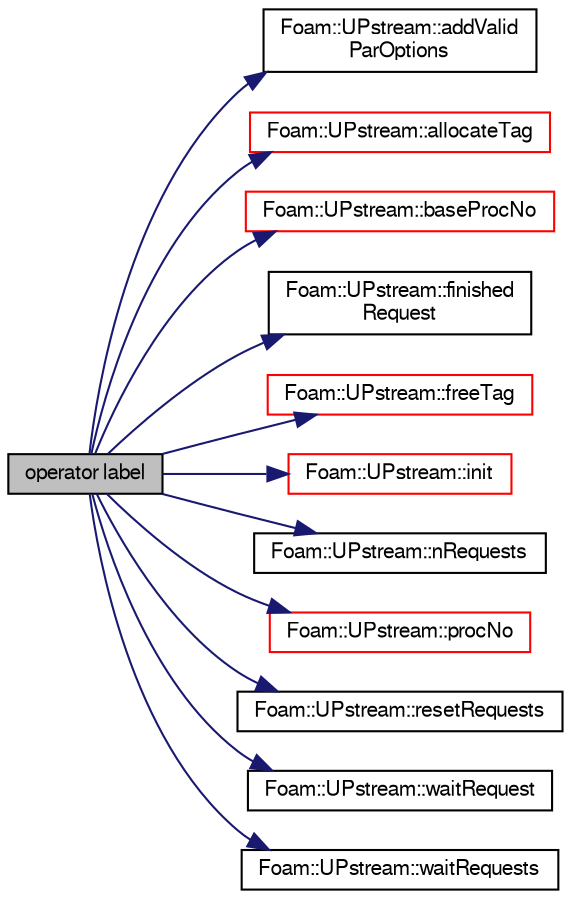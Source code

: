 digraph "operator label"
{
  bgcolor="transparent";
  edge [fontname="FreeSans",fontsize="10",labelfontname="FreeSans",labelfontsize="10"];
  node [fontname="FreeSans",fontsize="10",shape=record];
  rankdir="LR";
  Node7 [label="operator label",height=0.2,width=0.4,color="black", fillcolor="grey75", style="filled", fontcolor="black"];
  Node7 -> Node8 [color="midnightblue",fontsize="10",style="solid",fontname="FreeSans"];
  Node8 [label="Foam::UPstream::addValid\lParOptions",height=0.2,width=0.4,color="black",URL="$a26270.html#aba30856e8cc78af97169ed2ccdff5872",tooltip="Add the valid option this type of communications library. "];
  Node7 -> Node9 [color="midnightblue",fontsize="10",style="solid",fontname="FreeSans"];
  Node9 [label="Foam::UPstream::allocateTag",height=0.2,width=0.4,color="red",URL="$a26270.html#a32048e7bef7b8e70bc17a9b5f713895e"];
  Node7 -> Node13 [color="midnightblue",fontsize="10",style="solid",fontname="FreeSans"];
  Node13 [label="Foam::UPstream::baseProcNo",height=0.2,width=0.4,color="red",URL="$a26270.html#afd48a2b11255cc392b5873ea401c8884",tooltip="Return physical processor number (i.e. processor number in. "];
  Node7 -> Node16 [color="midnightblue",fontsize="10",style="solid",fontname="FreeSans"];
  Node16 [label="Foam::UPstream::finished\lRequest",height=0.2,width=0.4,color="black",URL="$a26270.html#af83c5858589ee3e608e246f51e5c42c4",tooltip="Non-blocking comms: has request i finished? "];
  Node7 -> Node17 [color="midnightblue",fontsize="10",style="solid",fontname="FreeSans"];
  Node17 [label="Foam::UPstream::freeTag",height=0.2,width=0.4,color="red",URL="$a26270.html#a29750ed7ceb31247fab2d775f7648d5f"];
  Node7 -> Node19 [color="midnightblue",fontsize="10",style="solid",fontname="FreeSans"];
  Node19 [label="Foam::UPstream::init",height=0.2,width=0.4,color="red",URL="$a26270.html#afa5991a9f9d22c60c47ef8c40446a592",tooltip="Initialisation function called from main. "];
  Node7 -> Node65 [color="midnightblue",fontsize="10",style="solid",fontname="FreeSans"];
  Node65 [label="Foam::UPstream::nRequests",height=0.2,width=0.4,color="black",URL="$a26270.html#a85d3ef750354c4fb119608680f4e857f",tooltip="Get number of outstanding requests. "];
  Node7 -> Node66 [color="midnightblue",fontsize="10",style="solid",fontname="FreeSans"];
  Node66 [label="Foam::UPstream::procNo",height=0.2,width=0.4,color="red",URL="$a26270.html#adc4776d6ba38665de347cab63bd34cb7",tooltip="Return processor number in communicator (given physical processor. "];
  Node7 -> Node68 [color="midnightblue",fontsize="10",style="solid",fontname="FreeSans"];
  Node68 [label="Foam::UPstream::resetRequests",height=0.2,width=0.4,color="black",URL="$a26270.html#ac48fba3a527f475e9c98aa1e0ef4d20d",tooltip="Truncate number of outstanding requests. "];
  Node7 -> Node69 [color="midnightblue",fontsize="10",style="solid",fontname="FreeSans"];
  Node69 [label="Foam::UPstream::waitRequest",height=0.2,width=0.4,color="black",URL="$a26270.html#af86bb6951d1badbe6fb7dcfd7bf33456",tooltip="Wait until request i has finished. "];
  Node7 -> Node70 [color="midnightblue",fontsize="10",style="solid",fontname="FreeSans"];
  Node70 [label="Foam::UPstream::waitRequests",height=0.2,width=0.4,color="black",URL="$a26270.html#abed3ff74e2b43482349dd8be25901d3e",tooltip="Wait until all requests (from start onwards) have finished. "];
}
